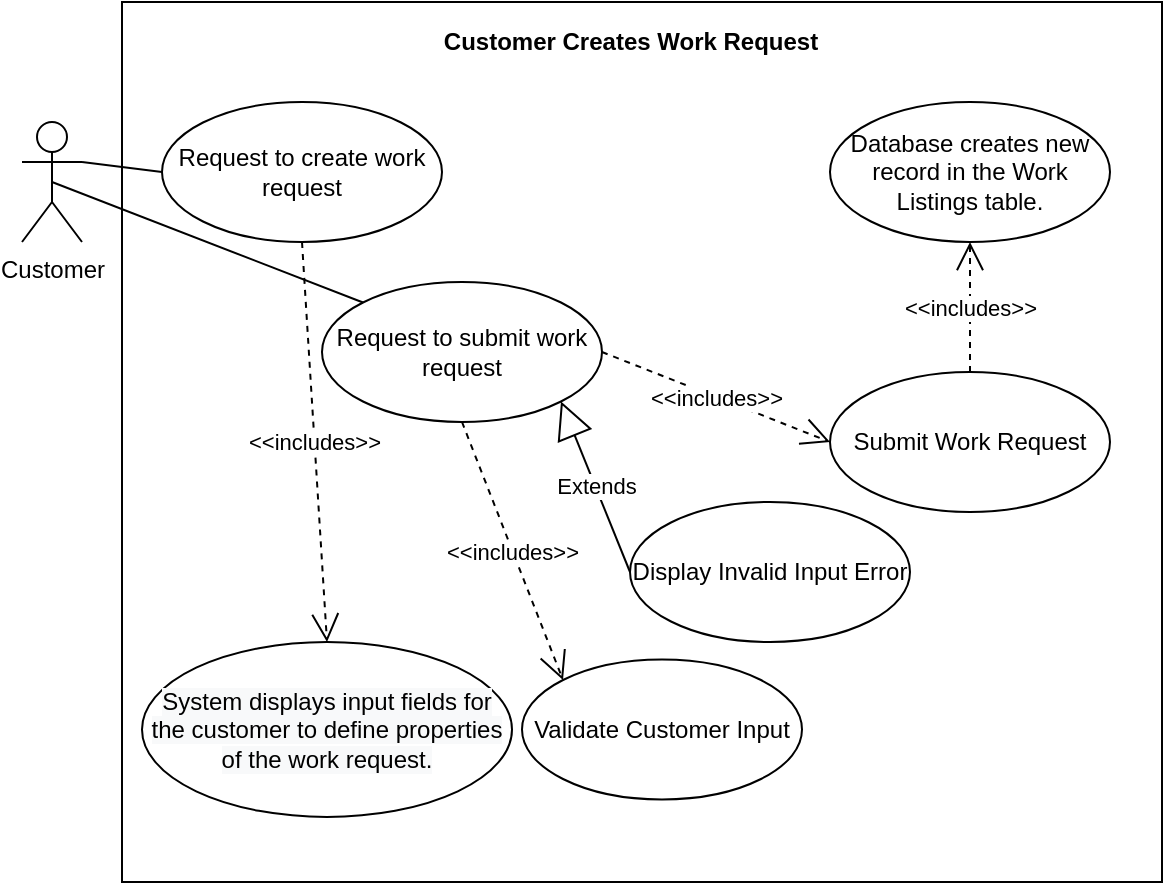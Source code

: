 <mxfile version="16.4.7" type="device"><diagram name="Page-1" id="b5b7bab2-c9e2-2cf4-8b2a-24fd1a2a6d21"><mxGraphModel dx="1038" dy="481" grid="1" gridSize="10" guides="1" tooltips="1" connect="1" arrows="1" fold="1" page="1" pageScale="1" pageWidth="827" pageHeight="1169" background="none" math="0" shadow="0"><root><mxCell id="0"/><mxCell id="1" parent="0"/><mxCell id="JxEyKnpiS_q9gbHg4lT6-2" value="" style="rounded=0;whiteSpace=wrap;html=1;" vertex="1" parent="1"><mxGeometry x="160" y="400" width="520" height="440" as="geometry"/></mxCell><mxCell id="JxEyKnpiS_q9gbHg4lT6-3" value="&lt;b&gt;Customer Creates Work Request&lt;br&gt;&lt;/b&gt;" style="text;html=1;resizable=0;autosize=1;align=center;verticalAlign=middle;points=[];fillColor=none;strokeColor=none;rounded=0;" vertex="1" parent="1"><mxGeometry x="314" y="410" width="200" height="20" as="geometry"/></mxCell><mxCell id="JxEyKnpiS_q9gbHg4lT6-4" value="Customer" style="shape=umlActor;verticalLabelPosition=bottom;verticalAlign=top;html=1;outlineConnect=0;" vertex="1" parent="1"><mxGeometry x="110" y="460" width="30" height="60" as="geometry"/></mxCell><mxCell id="JxEyKnpiS_q9gbHg4lT6-9" value="" style="endArrow=none;html=1;rounded=0;entryX=0;entryY=0.5;entryDx=0;entryDy=0;" edge="1" parent="1" target="JxEyKnpiS_q9gbHg4lT6-15"><mxGeometry width="50" height="50" relative="1" as="geometry"><mxPoint x="140" y="480" as="sourcePoint"/><mxPoint x="175" y="490" as="targetPoint"/></mxGeometry></mxCell><mxCell id="JxEyKnpiS_q9gbHg4lT6-15" value="Request to create work request" style="ellipse;whiteSpace=wrap;html=1;" vertex="1" parent="1"><mxGeometry x="180" y="450" width="140" height="70" as="geometry"/></mxCell><mxCell id="JxEyKnpiS_q9gbHg4lT6-16" value="&#10;&#10;&lt;span style=&quot;color: rgb(0, 0, 0); font-family: helvetica; font-size: 12px; font-style: normal; font-weight: 400; letter-spacing: normal; text-align: center; text-indent: 0px; text-transform: none; word-spacing: 0px; background-color: rgb(248, 249, 250); display: inline; float: none;&quot;&gt;System displays input fields for the customer to define properties of the work request.&lt;/span&gt;&#10;&#10;" style="ellipse;whiteSpace=wrap;html=1;" vertex="1" parent="1"><mxGeometry x="170" y="720" width="185" height="87.5" as="geometry"/></mxCell><mxCell id="JxEyKnpiS_q9gbHg4lT6-17" value="&amp;lt;&amp;lt;includes&amp;gt;&amp;gt;" style="endArrow=open;endSize=12;dashed=1;html=1;rounded=0;entryX=0.5;entryY=0;entryDx=0;entryDy=0;exitX=0.5;exitY=1;exitDx=0;exitDy=0;" edge="1" parent="1" source="JxEyKnpiS_q9gbHg4lT6-15" target="JxEyKnpiS_q9gbHg4lT6-16"><mxGeometry width="160" relative="1" as="geometry"><mxPoint x="420" y="590" as="sourcePoint"/><mxPoint x="260" y="590" as="targetPoint"/></mxGeometry></mxCell><mxCell id="JxEyKnpiS_q9gbHg4lT6-18" value="Database creates new record in the Work Listings table." style="ellipse;whiteSpace=wrap;html=1;" vertex="1" parent="1"><mxGeometry x="514" y="450" width="140" height="70" as="geometry"/></mxCell><mxCell id="JxEyKnpiS_q9gbHg4lT6-19" value="&amp;lt;&amp;lt;includes&amp;gt;&amp;gt;" style="endArrow=open;endSize=12;dashed=1;html=1;rounded=0;exitX=0.5;exitY=0;exitDx=0;exitDy=0;entryX=0.5;entryY=1;entryDx=0;entryDy=0;" edge="1" parent="1" source="JxEyKnpiS_q9gbHg4lT6-27" target="JxEyKnpiS_q9gbHg4lT6-18"><mxGeometry width="160" relative="1" as="geometry"><mxPoint x="320" y="480" as="sourcePoint"/><mxPoint x="480" y="480" as="targetPoint"/></mxGeometry></mxCell><mxCell id="JxEyKnpiS_q9gbHg4lT6-20" value="Request to submit work request" style="ellipse;whiteSpace=wrap;html=1;" vertex="1" parent="1"><mxGeometry x="260" y="540" width="140" height="70" as="geometry"/></mxCell><mxCell id="JxEyKnpiS_q9gbHg4lT6-21" value="" style="endArrow=none;html=1;rounded=0;entryX=0;entryY=0;entryDx=0;entryDy=0;exitX=0.5;exitY=0.5;exitDx=0;exitDy=0;exitPerimeter=0;" edge="1" parent="1" source="JxEyKnpiS_q9gbHg4lT6-4" target="JxEyKnpiS_q9gbHg4lT6-20"><mxGeometry width="50" height="50" relative="1" as="geometry"><mxPoint x="250" y="580" as="sourcePoint"/><mxPoint x="300" y="530" as="targetPoint"/></mxGeometry></mxCell><mxCell id="JxEyKnpiS_q9gbHg4lT6-22" value="Validate Customer Input" style="ellipse;whiteSpace=wrap;html=1;" vertex="1" parent="1"><mxGeometry x="360" y="728.75" width="140" height="70" as="geometry"/></mxCell><mxCell id="JxEyKnpiS_q9gbHg4lT6-23" value="&amp;lt;&amp;lt;includes&amp;gt;&amp;gt;" style="endArrow=open;endSize=12;dashed=1;html=1;rounded=0;entryX=0;entryY=0;entryDx=0;entryDy=0;exitX=0.5;exitY=1;exitDx=0;exitDy=0;" edge="1" parent="1" source="JxEyKnpiS_q9gbHg4lT6-20" target="JxEyKnpiS_q9gbHg4lT6-22"><mxGeometry width="160" relative="1" as="geometry"><mxPoint x="490" y="540" as="sourcePoint"/><mxPoint x="502.5" y="650" as="targetPoint"/></mxGeometry></mxCell><mxCell id="JxEyKnpiS_q9gbHg4lT6-25" value="Display Invalid Input Error" style="ellipse;whiteSpace=wrap;html=1;" vertex="1" parent="1"><mxGeometry x="414" y="650" width="140" height="70" as="geometry"/></mxCell><mxCell id="JxEyKnpiS_q9gbHg4lT6-26" value="Extends" style="endArrow=block;endSize=16;endFill=0;html=1;rounded=0;exitX=0;exitY=0.5;exitDx=0;exitDy=0;entryX=1;entryY=1;entryDx=0;entryDy=0;" edge="1" parent="1" source="JxEyKnpiS_q9gbHg4lT6-25" target="JxEyKnpiS_q9gbHg4lT6-20"><mxGeometry width="160" relative="1" as="geometry"><mxPoint x="480" y="620" as="sourcePoint"/><mxPoint x="640" y="620" as="targetPoint"/></mxGeometry></mxCell><mxCell id="JxEyKnpiS_q9gbHg4lT6-27" value="Submit Work Request" style="ellipse;whiteSpace=wrap;html=1;" vertex="1" parent="1"><mxGeometry x="514" y="585" width="140" height="70" as="geometry"/></mxCell><mxCell id="JxEyKnpiS_q9gbHg4lT6-28" value="&amp;lt;&amp;lt;includes&amp;gt;&amp;gt;" style="endArrow=open;endSize=12;dashed=1;html=1;rounded=0;entryX=0;entryY=0.5;entryDx=0;entryDy=0;exitX=1;exitY=0.5;exitDx=0;exitDy=0;" edge="1" parent="1" source="JxEyKnpiS_q9gbHg4lT6-20" target="JxEyKnpiS_q9gbHg4lT6-27"><mxGeometry width="160" relative="1" as="geometry"><mxPoint x="340" y="620" as="sourcePoint"/><mxPoint x="390.503" y="749.001" as="targetPoint"/></mxGeometry></mxCell></root></mxGraphModel></diagram></mxfile>